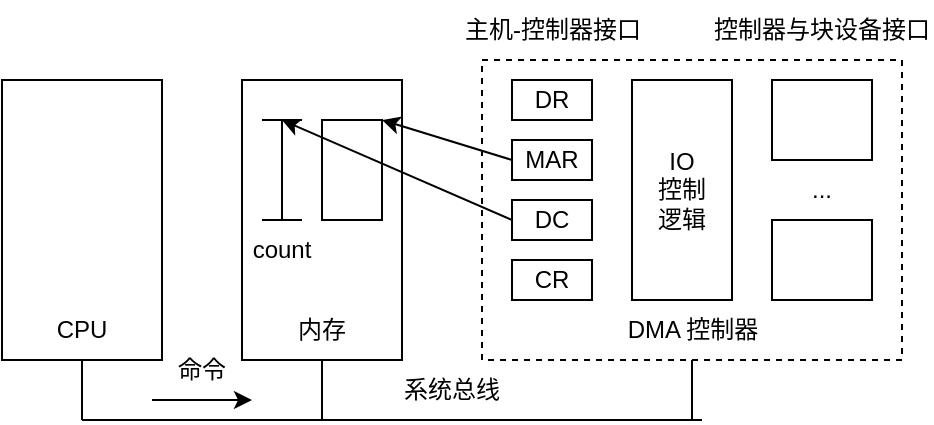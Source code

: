 <mxfile version="20.3.0" type="device"><diagram id="ei4MoIytgO-DgmArUFj0" name="第 1 页"><mxGraphModel dx="569" dy="362" grid="1" gridSize="10" guides="1" tooltips="1" connect="1" arrows="1" fold="1" page="1" pageScale="1" pageWidth="827" pageHeight="1169" math="0" shadow="0"><root><mxCell id="0"/><mxCell id="1" parent="0"/><mxCell id="ob9nAt2UuhwkToB66r9r-1" value="" style="rounded=0;whiteSpace=wrap;html=1;" vertex="1" parent="1"><mxGeometry x="320" y="400" width="80" height="140" as="geometry"/></mxCell><mxCell id="ob9nAt2UuhwkToB66r9r-2" value="" style="rounded=0;whiteSpace=wrap;html=1;" vertex="1" parent="1"><mxGeometry x="440" y="400" width="80" height="140" as="geometry"/></mxCell><mxCell id="ob9nAt2UuhwkToB66r9r-3" value="" style="rounded=0;whiteSpace=wrap;html=1;" vertex="1" parent="1"><mxGeometry x="480" y="420" width="30" height="50" as="geometry"/></mxCell><mxCell id="ob9nAt2UuhwkToB66r9r-4" value="" style="shape=crossbar;whiteSpace=wrap;html=1;rounded=1;direction=south;" vertex="1" parent="1"><mxGeometry x="450" y="420" width="20" height="50" as="geometry"/></mxCell><mxCell id="ob9nAt2UuhwkToB66r9r-6" value="" style="rounded=0;whiteSpace=wrap;html=1;dashed=1;" vertex="1" parent="1"><mxGeometry x="560" y="390" width="210" height="150" as="geometry"/></mxCell><mxCell id="ob9nAt2UuhwkToB66r9r-7" value="DR" style="rounded=0;whiteSpace=wrap;html=1;" vertex="1" parent="1"><mxGeometry x="575" y="400" width="40" height="20" as="geometry"/></mxCell><mxCell id="ob9nAt2UuhwkToB66r9r-8" value="MAR" style="rounded=0;whiteSpace=wrap;html=1;" vertex="1" parent="1"><mxGeometry x="575" y="430" width="40" height="20" as="geometry"/></mxCell><mxCell id="ob9nAt2UuhwkToB66r9r-9" value="DC" style="rounded=0;whiteSpace=wrap;html=1;" vertex="1" parent="1"><mxGeometry x="575" y="460" width="40" height="20" as="geometry"/></mxCell><mxCell id="ob9nAt2UuhwkToB66r9r-10" value="CR" style="rounded=0;whiteSpace=wrap;html=1;" vertex="1" parent="1"><mxGeometry x="575" y="490" width="40" height="20" as="geometry"/></mxCell><mxCell id="ob9nAt2UuhwkToB66r9r-11" value="IO&lt;br&gt;控制&lt;br&gt;逻辑" style="rounded=0;whiteSpace=wrap;html=1;" vertex="1" parent="1"><mxGeometry x="635" y="400" width="50" height="110" as="geometry"/></mxCell><mxCell id="ob9nAt2UuhwkToB66r9r-12" value="" style="rounded=0;whiteSpace=wrap;html=1;" vertex="1" parent="1"><mxGeometry x="705" y="400" width="50" height="40" as="geometry"/></mxCell><mxCell id="ob9nAt2UuhwkToB66r9r-13" value="" style="rounded=0;whiteSpace=wrap;html=1;" vertex="1" parent="1"><mxGeometry x="705" y="470" width="50" height="40" as="geometry"/></mxCell><mxCell id="ob9nAt2UuhwkToB66r9r-14" value="..." style="text;html=1;strokeColor=none;fillColor=none;align=center;verticalAlign=middle;whiteSpace=wrap;rounded=0;" vertex="1" parent="1"><mxGeometry x="700" y="440" width="60" height="30" as="geometry"/></mxCell><mxCell id="ob9nAt2UuhwkToB66r9r-15" value="" style="endArrow=none;html=1;rounded=0;" edge="1" parent="1"><mxGeometry width="50" height="50" relative="1" as="geometry"><mxPoint x="360" y="570" as="sourcePoint"/><mxPoint x="670" y="570" as="targetPoint"/></mxGeometry></mxCell><mxCell id="ob9nAt2UuhwkToB66r9r-16" value="" style="endArrow=none;html=1;rounded=0;exitX=0.5;exitY=1;exitDx=0;exitDy=0;" edge="1" parent="1" source="ob9nAt2UuhwkToB66r9r-1"><mxGeometry width="50" height="50" relative="1" as="geometry"><mxPoint x="520" y="520" as="sourcePoint"/><mxPoint x="360" y="570" as="targetPoint"/></mxGeometry></mxCell><mxCell id="ob9nAt2UuhwkToB66r9r-17" value="" style="endArrow=none;html=1;rounded=0;exitX=0.5;exitY=1;exitDx=0;exitDy=0;" edge="1" parent="1" source="ob9nAt2UuhwkToB66r9r-2"><mxGeometry width="50" height="50" relative="1" as="geometry"><mxPoint x="520" y="520" as="sourcePoint"/><mxPoint x="480" y="570" as="targetPoint"/></mxGeometry></mxCell><mxCell id="ob9nAt2UuhwkToB66r9r-18" value="" style="endArrow=none;html=1;rounded=0;exitX=0.5;exitY=1;exitDx=0;exitDy=0;" edge="1" parent="1" source="ob9nAt2UuhwkToB66r9r-6"><mxGeometry width="50" height="50" relative="1" as="geometry"><mxPoint x="520" y="520" as="sourcePoint"/><mxPoint x="665" y="570" as="targetPoint"/></mxGeometry></mxCell><mxCell id="ob9nAt2UuhwkToB66r9r-19" value="CPU" style="text;html=1;strokeColor=none;fillColor=none;align=center;verticalAlign=middle;whiteSpace=wrap;rounded=0;dashed=1;" vertex="1" parent="1"><mxGeometry x="330" y="510" width="60" height="30" as="geometry"/></mxCell><mxCell id="ob9nAt2UuhwkToB66r9r-20" value="内存" style="text;html=1;strokeColor=none;fillColor=none;align=center;verticalAlign=middle;whiteSpace=wrap;rounded=0;dashed=1;" vertex="1" parent="1"><mxGeometry x="450" y="510" width="60" height="30" as="geometry"/></mxCell><mxCell id="ob9nAt2UuhwkToB66r9r-21" value="DMA 控制器" style="text;html=1;strokeColor=none;fillColor=none;align=center;verticalAlign=middle;whiteSpace=wrap;rounded=0;dashed=1;" vertex="1" parent="1"><mxGeometry x="627.5" y="510" width="75" height="30" as="geometry"/></mxCell><mxCell id="ob9nAt2UuhwkToB66r9r-22" value="主机-控制器接口" style="text;html=1;strokeColor=none;fillColor=none;align=center;verticalAlign=middle;whiteSpace=wrap;rounded=0;dashed=1;" vertex="1" parent="1"><mxGeometry x="547.5" y="360" width="95" height="30" as="geometry"/></mxCell><mxCell id="ob9nAt2UuhwkToB66r9r-23" value="控制器与块设备接口" style="text;html=1;strokeColor=none;fillColor=none;align=center;verticalAlign=middle;whiteSpace=wrap;rounded=0;dashed=1;" vertex="1" parent="1"><mxGeometry x="675" y="360" width="110" height="30" as="geometry"/></mxCell><mxCell id="ob9nAt2UuhwkToB66r9r-24" value="" style="endArrow=classic;html=1;rounded=0;exitX=0;exitY=0.5;exitDx=0;exitDy=0;entryX=1;entryY=0;entryDx=0;entryDy=0;" edge="1" parent="1" source="ob9nAt2UuhwkToB66r9r-8" target="ob9nAt2UuhwkToB66r9r-3"><mxGeometry width="50" height="50" relative="1" as="geometry"><mxPoint x="520" y="490" as="sourcePoint"/><mxPoint x="530" y="440" as="targetPoint"/></mxGeometry></mxCell><mxCell id="ob9nAt2UuhwkToB66r9r-25" value="" style="endArrow=classic;html=1;rounded=0;exitX=0;exitY=0.5;exitDx=0;exitDy=0;entryX=0;entryY=0.5;entryDx=0;entryDy=0;entryPerimeter=0;" edge="1" parent="1" source="ob9nAt2UuhwkToB66r9r-9" target="ob9nAt2UuhwkToB66r9r-4"><mxGeometry width="50" height="50" relative="1" as="geometry"><mxPoint x="520" y="490" as="sourcePoint"/><mxPoint x="570" y="440" as="targetPoint"/></mxGeometry></mxCell><mxCell id="ob9nAt2UuhwkToB66r9r-26" value="count" style="text;html=1;strokeColor=none;fillColor=none;align=center;verticalAlign=middle;whiteSpace=wrap;rounded=0;dashed=1;" vertex="1" parent="1"><mxGeometry x="430" y="470" width="60" height="30" as="geometry"/></mxCell><mxCell id="ob9nAt2UuhwkToB66r9r-28" value="命令" style="text;html=1;strokeColor=none;fillColor=none;align=center;verticalAlign=middle;whiteSpace=wrap;rounded=0;dashed=1;" vertex="1" parent="1"><mxGeometry x="390" y="530" width="60" height="30" as="geometry"/></mxCell><mxCell id="ob9nAt2UuhwkToB66r9r-29" value="" style="endArrow=classic;html=1;rounded=0;" edge="1" parent="1"><mxGeometry width="50" height="50" relative="1" as="geometry"><mxPoint x="395" y="560" as="sourcePoint"/><mxPoint x="445" y="560" as="targetPoint"/></mxGeometry></mxCell><mxCell id="ob9nAt2UuhwkToB66r9r-30" value="系统总线" style="text;html=1;strokeColor=none;fillColor=none;align=center;verticalAlign=middle;whiteSpace=wrap;rounded=0;dashed=1;" vertex="1" parent="1"><mxGeometry x="515" y="540" width="60" height="30" as="geometry"/></mxCell></root></mxGraphModel></diagram></mxfile>